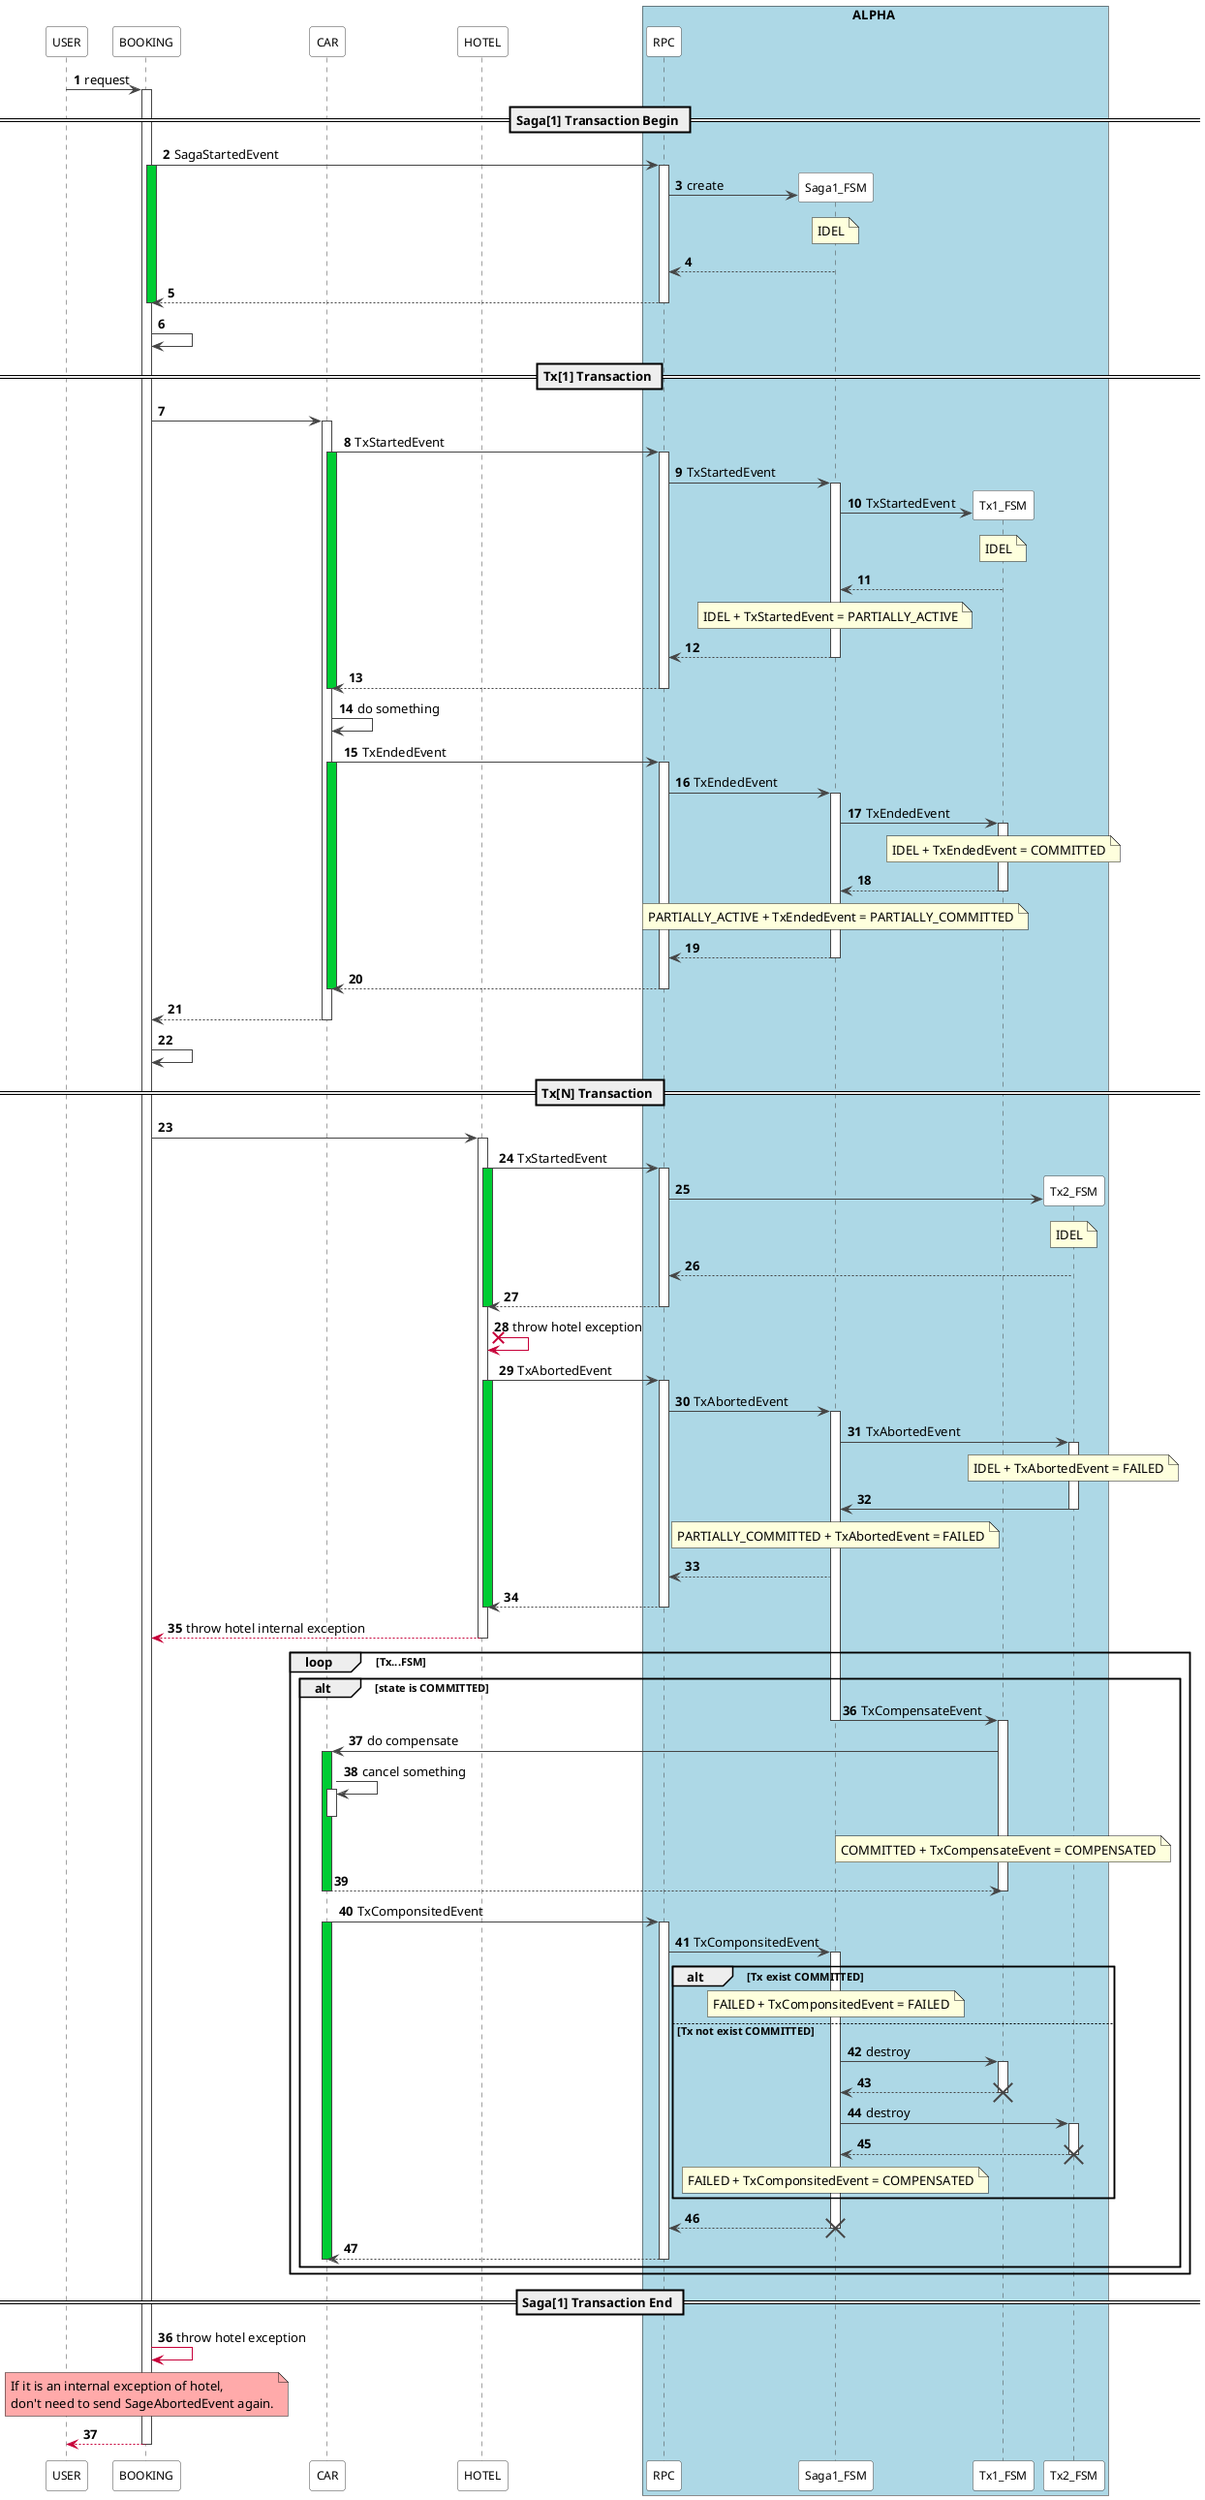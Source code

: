 @startuml

autonumber
skinparam sequence {
  ParticipantFontSize 12
  ParticipantBorderColor #454545
  ParticipantBackgroundColor White

  LifeLineBorderColor #454545
  ArrowColor #454545
}

participant USER order 1
participant BOOKING order 2
participant CAR order 3
participant HOTEL order 4
participant RPC order 5
participant Saga1_FSM order 6
participant Tx1_FSM order 7
participant Tx2_FSM order 7

box ALPHA #LightBlue
	participant RPC
	participant Saga1_FSM
	participant Tx1_FSM
	participant Tx2_FSM
end box

USER -> BOOKING: request
activate BOOKING

== Saga[1] Transaction Begin ==

BOOKING -> RPC : SagaStartedEvent
activate BOOKING #00CC33
activate RPC
create Saga1_FSM
RPC -> Saga1_FSM: create
note over of Saga1_FSM: IDEL
Saga1_FSM --> RPC
RPC --> BOOKING
deactivate BOOKING
deactivate RPC
BOOKING -> BOOKING

== Tx[1] Transaction ==

BOOKING -> CAR
activate CAR
CAR -> RPC : TxStartedEvent
activate CAR #00CC33
activate RPC
RPC -> Saga1_FSM: TxStartedEvent
activate Saga1_FSM
create Tx1_FSM
Saga1_FSM -> Tx1_FSM: TxStartedEvent
note over of Tx1_FSM: IDEL
Tx1_FSM --> Saga1_FSM
note over of Saga1_FSM: IDEL + TxStartedEvent = PARTIALLY_ACTIVE
Saga1_FSM --> RPC
deactivate Saga1_FSM
RPC --> CAR
deactivate CAR
deactivate RPC
CAR -> CAR: do something
CAR -> RPC : TxEndedEvent
activate CAR #00CC33
activate RPC
RPC -> Saga1_FSM: TxEndedEvent
activate Saga1_FSM
Saga1_FSM -> Tx1_FSM: TxEndedEvent
activate Tx1_FSM
note over of Tx1_FSM: IDEL + TxEndedEvent = COMMITTED
Tx1_FSM --> Saga1_FSM
deactivate Tx1_FSM
note over of Saga1_FSM: PARTIALLY_ACTIVE + TxEndedEvent = PARTIALLY_COMMITTED
Saga1_FSM --> RPC
deactivate Saga1_FSM
RPC --> CAR
deactivate CAR
deactivate RPC
CAR --> BOOKING
deactivate CAR
BOOKING -> BOOKING

== Tx[N] Transaction ==

BOOKING -> HOTEL
activate HOTEL
HOTEL -> RPC : TxStartedEvent
activate HOTEL #00CC33
activate RPC
create Tx2_FSM
RPC -> Tx2_FSM
note over Tx2_FSM: IDEL
Tx2_FSM --> RPC
RPC --> HOTEL
deactivate HOTEL
deactivate RPC
HOTEL x-[#C70039]> HOTEL: throw hotel exception
HOTEL -> RPC : TxAbortedEvent
activate HOTEL #00CC33
activate RPC
RPC -> Saga1_FSM: TxAbortedEvent
activate Saga1_FSM
Saga1_FSM -> Tx2_FSM: TxAbortedEvent
activate Tx2_FSM
note over Tx2_FSM: IDEL + TxAbortedEvent = FAILED
Tx2_FSM -> Saga1_FSM
deactivate Tx2_FSM
note over Saga1_FSM: PARTIALLY_COMMITTED + TxAbortedEvent = FAILED
Saga1_FSM --> RPC

RPC --> HOTEL
deactivate RPC
deactivate HOTEL
HOTEL --[#C70039]> BOOKING : throw hotel internal exception
deactivate HOTEL

loop Tx...FSM
alt state is COMMITTED
Saga1_FSM -> Tx1_FSM: TxCompensateEvent
deactivate Saga1_FSM
activate Tx1_FSM
Tx1_FSM -> CAR: do compensate
activate CAR #00CC33
CAR -> CAR: cancel something
activate CAR
deactivate CAR
note over Tx1_FSM: COMMITTED + TxCompensateEvent = COMPENSATED
CAR --> Tx1_FSM
deactivate CAR
deactivate Tx1_FSM

CAR -> RPC: TxComponsitedEvent
activate CAR #00CC33
activate RPC
RPC -> Saga1_FSM: TxComponsitedEvent
activate Saga1_FSM
alt Tx exist COMMITTED
note over Saga1_FSM: FAILED + TxComponsitedEvent = FAILED

else Tx not exist COMMITTED
Saga1_FSM -> Tx1_FSM: destroy
activate Tx1_FSM
Tx1_FSM --> Saga1_FSM
deactivate Tx1_FSM
destroy Tx1_FSM
Saga1_FSM -> Tx2_FSM: destroy
activate Tx2_FSM
Tx2_FSM --> Saga1_FSM
destroy Tx2_FSM
deactivate Tx2_FSM
note over Saga1_FSM: FAILED + TxComponsitedEvent = COMPENSATED
end


Saga1_FSM --> RPC
deactivate Saga1_FSM
destroy Saga1_FSM
RPC --> CAR
deactivate RPC
deactivate CAR
end
end

== Saga[1] Transaction End ==

activate BOOKING #00CC33

autonumber 36
BOOKING -[#C70039]> BOOKING : throw hotel exception
note over of BOOKING #FFAAAA
 If it is an internal exception of hotel,
 don't need to send SageAbortedEvent again.
end note

BOOKING --[#C70039]> USER
deactivate BOOKING

@enduml